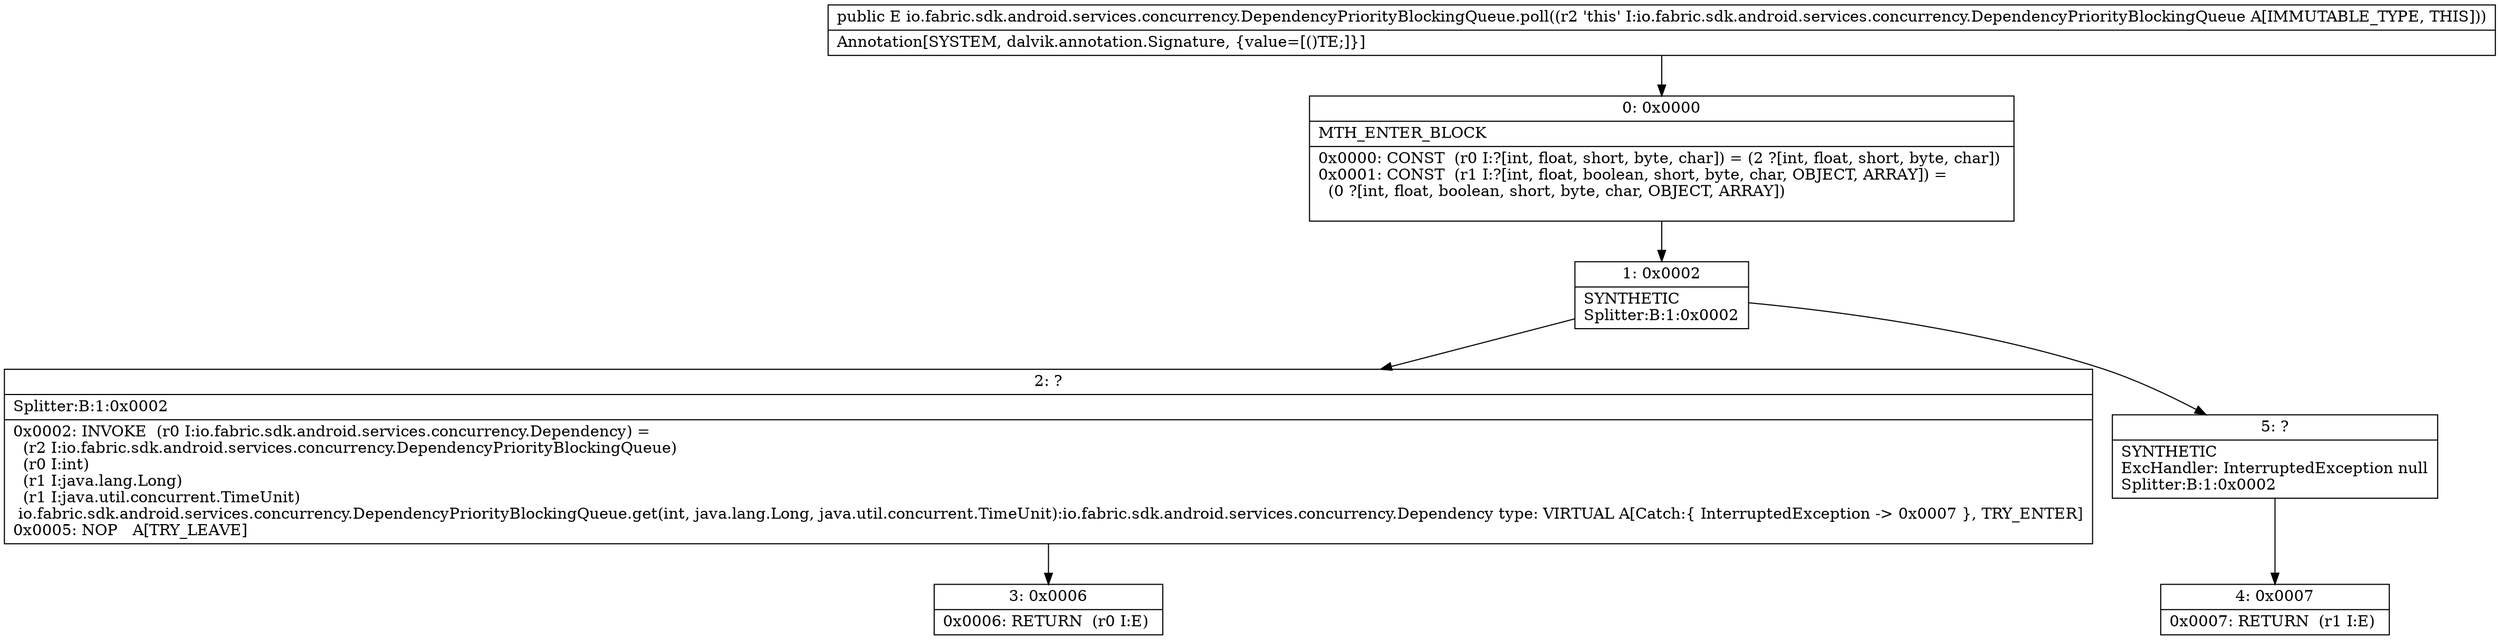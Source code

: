 digraph "CFG forio.fabric.sdk.android.services.concurrency.DependencyPriorityBlockingQueue.poll()Lio\/fabric\/sdk\/android\/services\/concurrency\/Dependency;" {
Node_0 [shape=record,label="{0\:\ 0x0000|MTH_ENTER_BLOCK\l|0x0000: CONST  (r0 I:?[int, float, short, byte, char]) = (2 ?[int, float, short, byte, char]) \l0x0001: CONST  (r1 I:?[int, float, boolean, short, byte, char, OBJECT, ARRAY]) = \l  (0 ?[int, float, boolean, short, byte, char, OBJECT, ARRAY])\l \l}"];
Node_1 [shape=record,label="{1\:\ 0x0002|SYNTHETIC\lSplitter:B:1:0x0002\l}"];
Node_2 [shape=record,label="{2\:\ ?|Splitter:B:1:0x0002\l|0x0002: INVOKE  (r0 I:io.fabric.sdk.android.services.concurrency.Dependency) = \l  (r2 I:io.fabric.sdk.android.services.concurrency.DependencyPriorityBlockingQueue)\l  (r0 I:int)\l  (r1 I:java.lang.Long)\l  (r1 I:java.util.concurrent.TimeUnit)\l io.fabric.sdk.android.services.concurrency.DependencyPriorityBlockingQueue.get(int, java.lang.Long, java.util.concurrent.TimeUnit):io.fabric.sdk.android.services.concurrency.Dependency type: VIRTUAL A[Catch:\{ InterruptedException \-\> 0x0007 \}, TRY_ENTER]\l0x0005: NOP   A[TRY_LEAVE]\l}"];
Node_3 [shape=record,label="{3\:\ 0x0006|0x0006: RETURN  (r0 I:E) \l}"];
Node_4 [shape=record,label="{4\:\ 0x0007|0x0007: RETURN  (r1 I:E) \l}"];
Node_5 [shape=record,label="{5\:\ ?|SYNTHETIC\lExcHandler: InterruptedException null\lSplitter:B:1:0x0002\l}"];
MethodNode[shape=record,label="{public E io.fabric.sdk.android.services.concurrency.DependencyPriorityBlockingQueue.poll((r2 'this' I:io.fabric.sdk.android.services.concurrency.DependencyPriorityBlockingQueue A[IMMUTABLE_TYPE, THIS]))  | Annotation[SYSTEM, dalvik.annotation.Signature, \{value=[()TE;]\}]\l}"];
MethodNode -> Node_0;
Node_0 -> Node_1;
Node_1 -> Node_2;
Node_1 -> Node_5;
Node_2 -> Node_3;
Node_5 -> Node_4;
}

